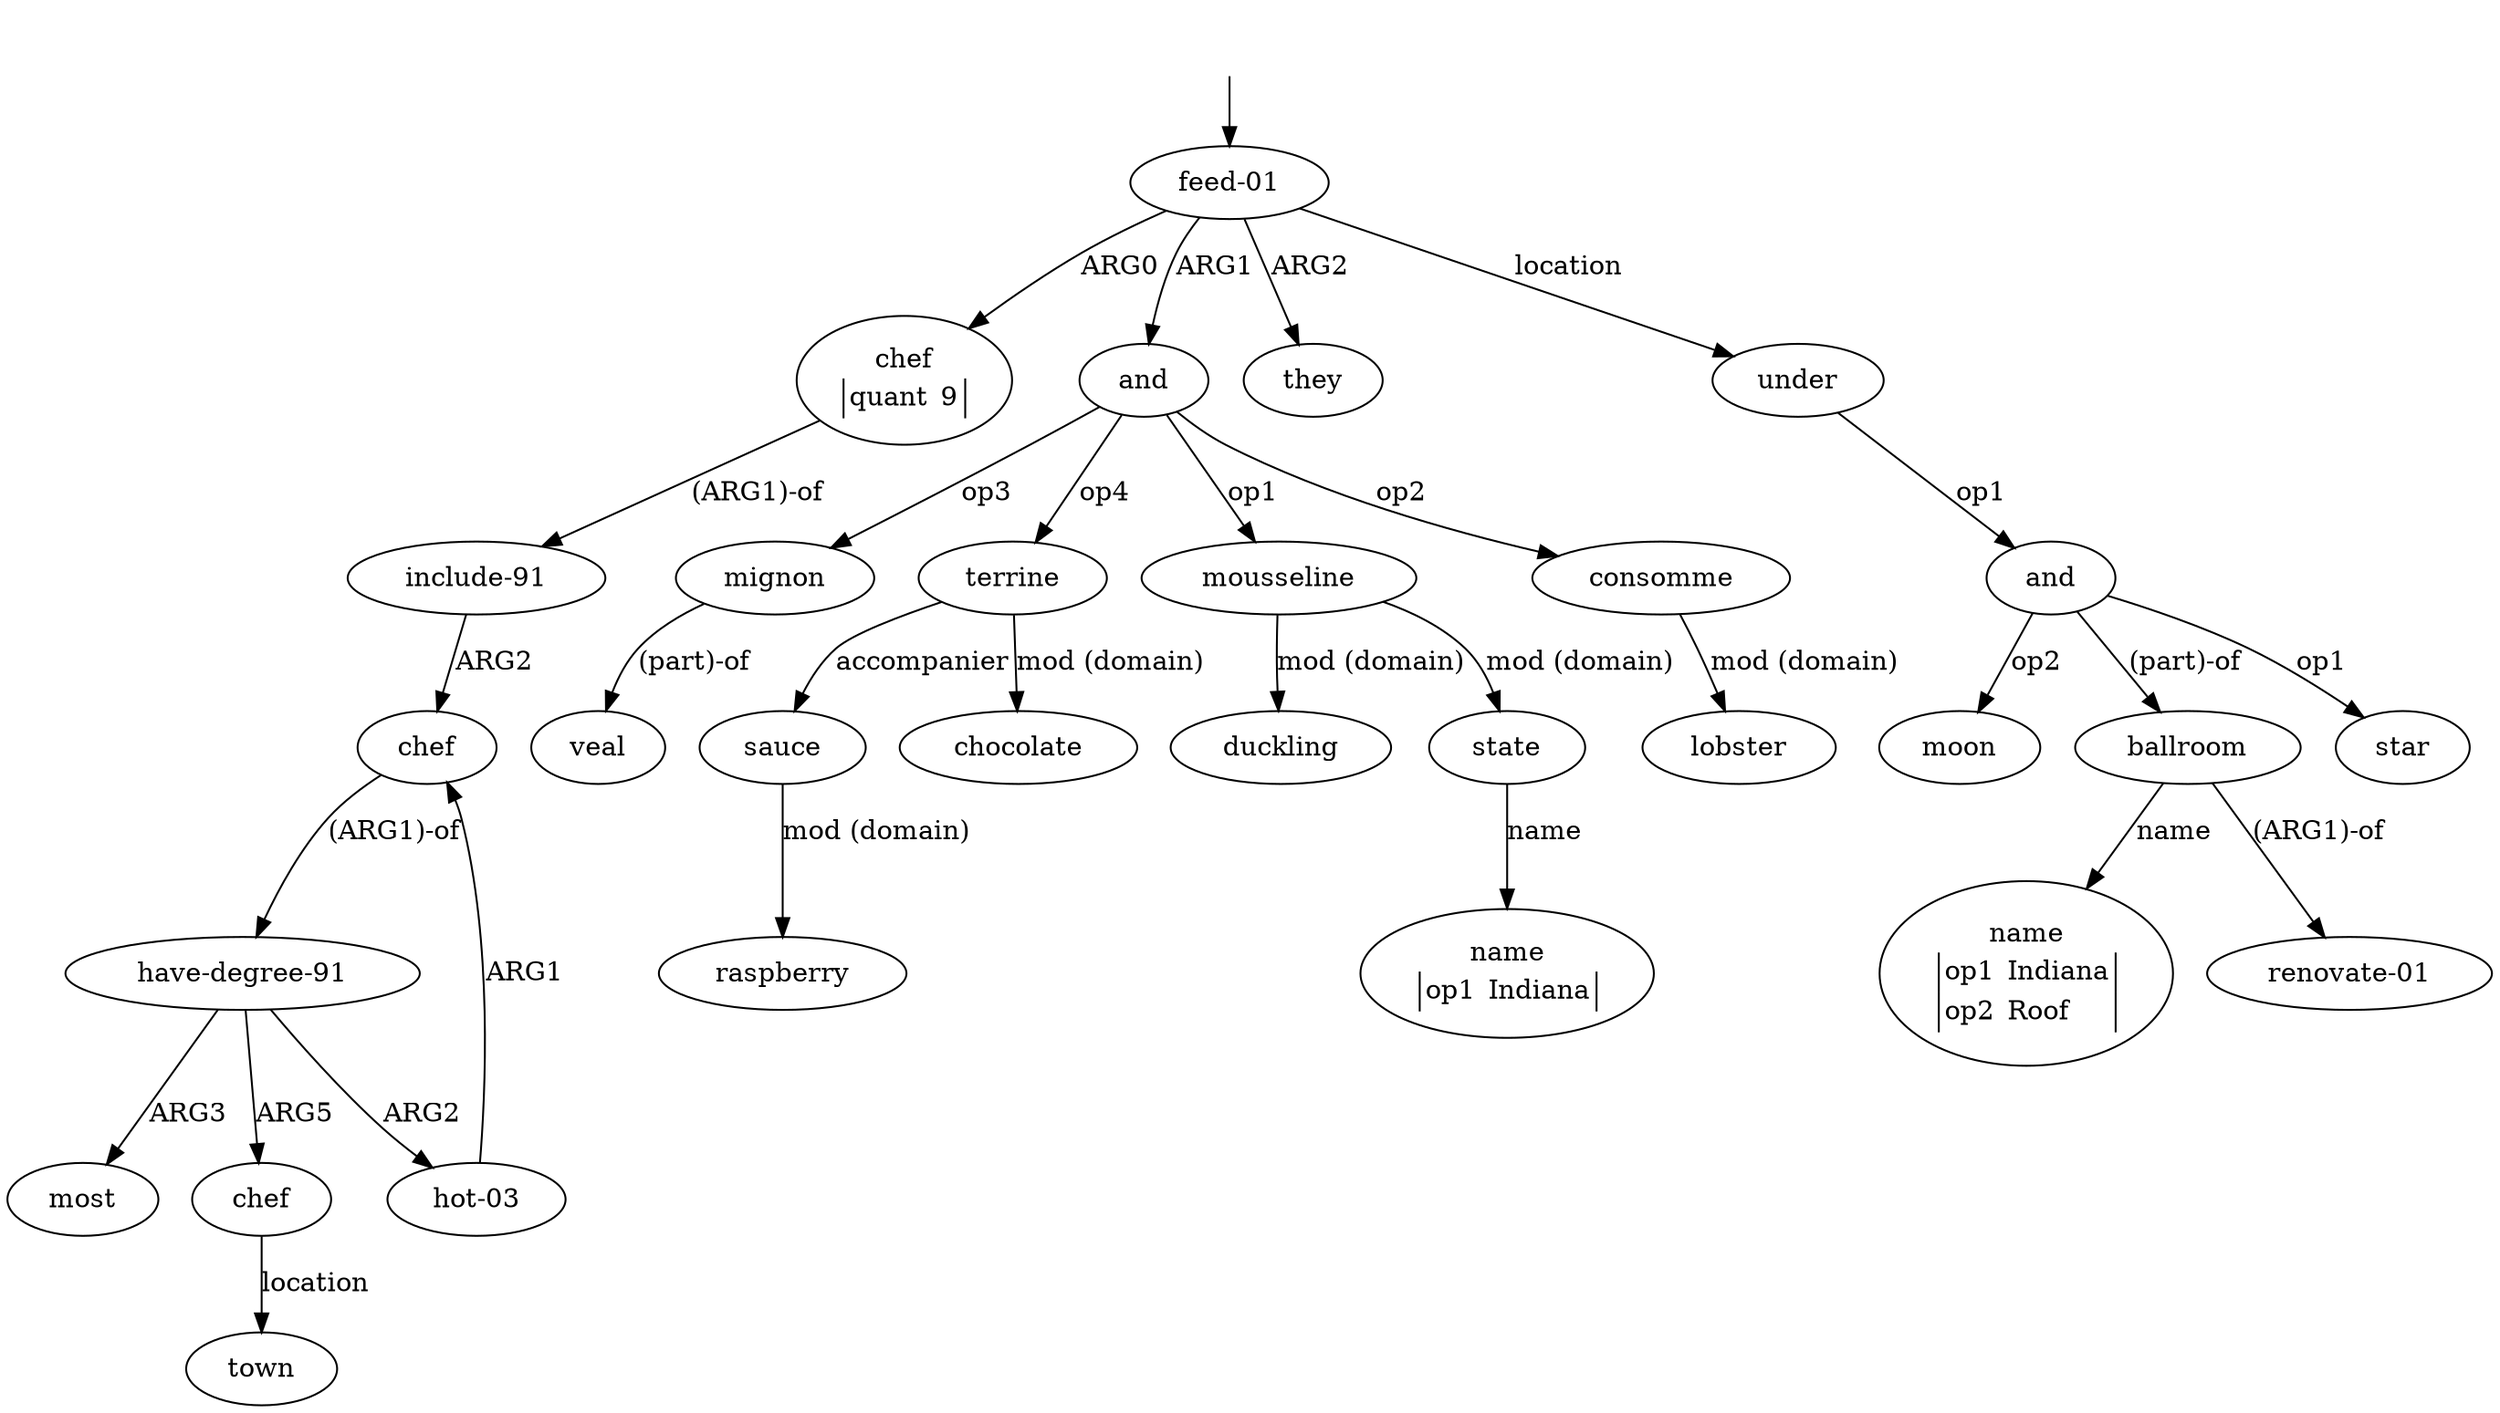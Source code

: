 digraph "20010017" {
  top [ style=invis ];
  top -> 0;
  0 [ label=<<table align="center" border="0" cellspacing="0"><tr><td colspan="2">feed-01</td></tr></table>> ];
  1 [ label=<<table align="center" border="0" cellspacing="0"><tr><td colspan="2">chef</td></tr><tr><td sides="l" border="1" align="left">quant</td><td sides="r" border="1" align="left">9</td></tr></table>> ];
  2 [ label=<<table align="center" border="0" cellspacing="0"><tr><td colspan="2">include-91</td></tr></table>> ];
  3 [ label=<<table align="center" border="0" cellspacing="0"><tr><td colspan="2">chef</td></tr></table>> ];
  4 [ label=<<table align="center" border="0" cellspacing="0"><tr><td colspan="2">have-degree-91</td></tr></table>> ];
  5 [ label=<<table align="center" border="0" cellspacing="0"><tr><td colspan="2">hot-03</td></tr></table>> ];
  6 [ label=<<table align="center" border="0" cellspacing="0"><tr><td colspan="2">most</td></tr></table>> ];
  7 [ label=<<table align="center" border="0" cellspacing="0"><tr><td colspan="2">chef</td></tr></table>> ];
  8 [ label=<<table align="center" border="0" cellspacing="0"><tr><td colspan="2">town</td></tr></table>> ];
  9 [ label=<<table align="center" border="0" cellspacing="0"><tr><td colspan="2">and</td></tr></table>> ];
  10 [ label=<<table align="center" border="0" cellspacing="0"><tr><td colspan="2">mousseline</td></tr></table>> ];
  11 [ label=<<table align="center" border="0" cellspacing="0"><tr><td colspan="2">duckling</td></tr></table>> ];
  12 [ label=<<table align="center" border="0" cellspacing="0"><tr><td colspan="2">state</td></tr></table>> ];
  13 [ label=<<table align="center" border="0" cellspacing="0"><tr><td colspan="2">name</td></tr><tr><td sides="l" border="1" align="left">op1</td><td sides="r" border="1" align="left">Indiana</td></tr></table>> ];
  14 [ label=<<table align="center" border="0" cellspacing="0"><tr><td colspan="2">consomme</td></tr></table>> ];
  15 [ label=<<table align="center" border="0" cellspacing="0"><tr><td colspan="2">lobster</td></tr></table>> ];
  16 [ label=<<table align="center" border="0" cellspacing="0"><tr><td colspan="2">mignon</td></tr></table>> ];
  17 [ label=<<table align="center" border="0" cellspacing="0"><tr><td colspan="2">veal</td></tr></table>> ];
  18 [ label=<<table align="center" border="0" cellspacing="0"><tr><td colspan="2">terrine</td></tr></table>> ];
  19 [ label=<<table align="center" border="0" cellspacing="0"><tr><td colspan="2">chocolate</td></tr></table>> ];
  20 [ label=<<table align="center" border="0" cellspacing="0"><tr><td colspan="2">sauce</td></tr></table>> ];
  21 [ label=<<table align="center" border="0" cellspacing="0"><tr><td colspan="2">raspberry</td></tr></table>> ];
  22 [ label=<<table align="center" border="0" cellspacing="0"><tr><td colspan="2">they</td></tr></table>> ];
  23 [ label=<<table align="center" border="0" cellspacing="0"><tr><td colspan="2">under</td></tr></table>> ];
  24 [ label=<<table align="center" border="0" cellspacing="0"><tr><td colspan="2">and</td></tr></table>> ];
  25 [ label=<<table align="center" border="0" cellspacing="0"><tr><td colspan="2">star</td></tr></table>> ];
  26 [ label=<<table align="center" border="0" cellspacing="0"><tr><td colspan="2">moon</td></tr></table>> ];
  27 [ label=<<table align="center" border="0" cellspacing="0"><tr><td colspan="2">ballroom</td></tr></table>> ];
  28 [ label=<<table align="center" border="0" cellspacing="0"><tr><td colspan="2">name</td></tr><tr><td sides="l" border="1" align="left">op1</td><td sides="r" border="1" align="left">Indiana</td></tr><tr><td sides="l" border="1" align="left">op2</td><td sides="r" border="1" align="left">Roof</td></tr></table>> ];
  29 [ label=<<table align="center" border="0" cellspacing="0"><tr><td colspan="2">renovate-01</td></tr></table>> ];
  0 -> 1 [ label="ARG0" ];
  2 -> 3 [ label="ARG2" ];
  4 -> 5 [ label="ARG2" ];
  24 -> 26 [ label="op2" ];
  4 -> 6 [ label="ARG3" ];
  5 -> 3 [ label="ARG1" ];
  9 -> 16 [ label="op3" ];
  24 -> 27 [ label="(part)-of" ];
  16 -> 17 [ label="(part)-of" ];
  0 -> 9 [ label="ARG1" ];
  23 -> 24 [ label="op1" ];
  3 -> 4 [ label="(ARG1)-of" ];
  27 -> 29 [ label="(ARG1)-of" ];
  14 -> 15 [ label="mod (domain)" ];
  0 -> 23 [ label="location" ];
  9 -> 14 [ label="op2" ];
  18 -> 20 [ label="accompanier" ];
  27 -> 28 [ label="name" ];
  9 -> 10 [ label="op1" ];
  7 -> 8 [ label="location" ];
  9 -> 18 [ label="op4" ];
  1 -> 2 [ label="(ARG1)-of" ];
  0 -> 22 [ label="ARG2" ];
  10 -> 12 [ label="mod (domain)" ];
  4 -> 7 [ label="ARG5" ];
  10 -> 11 [ label="mod (domain)" ];
  12 -> 13 [ label="name" ];
  18 -> 19 [ label="mod (domain)" ];
  20 -> 21 [ label="mod (domain)" ];
  24 -> 25 [ label="op1" ];
}


